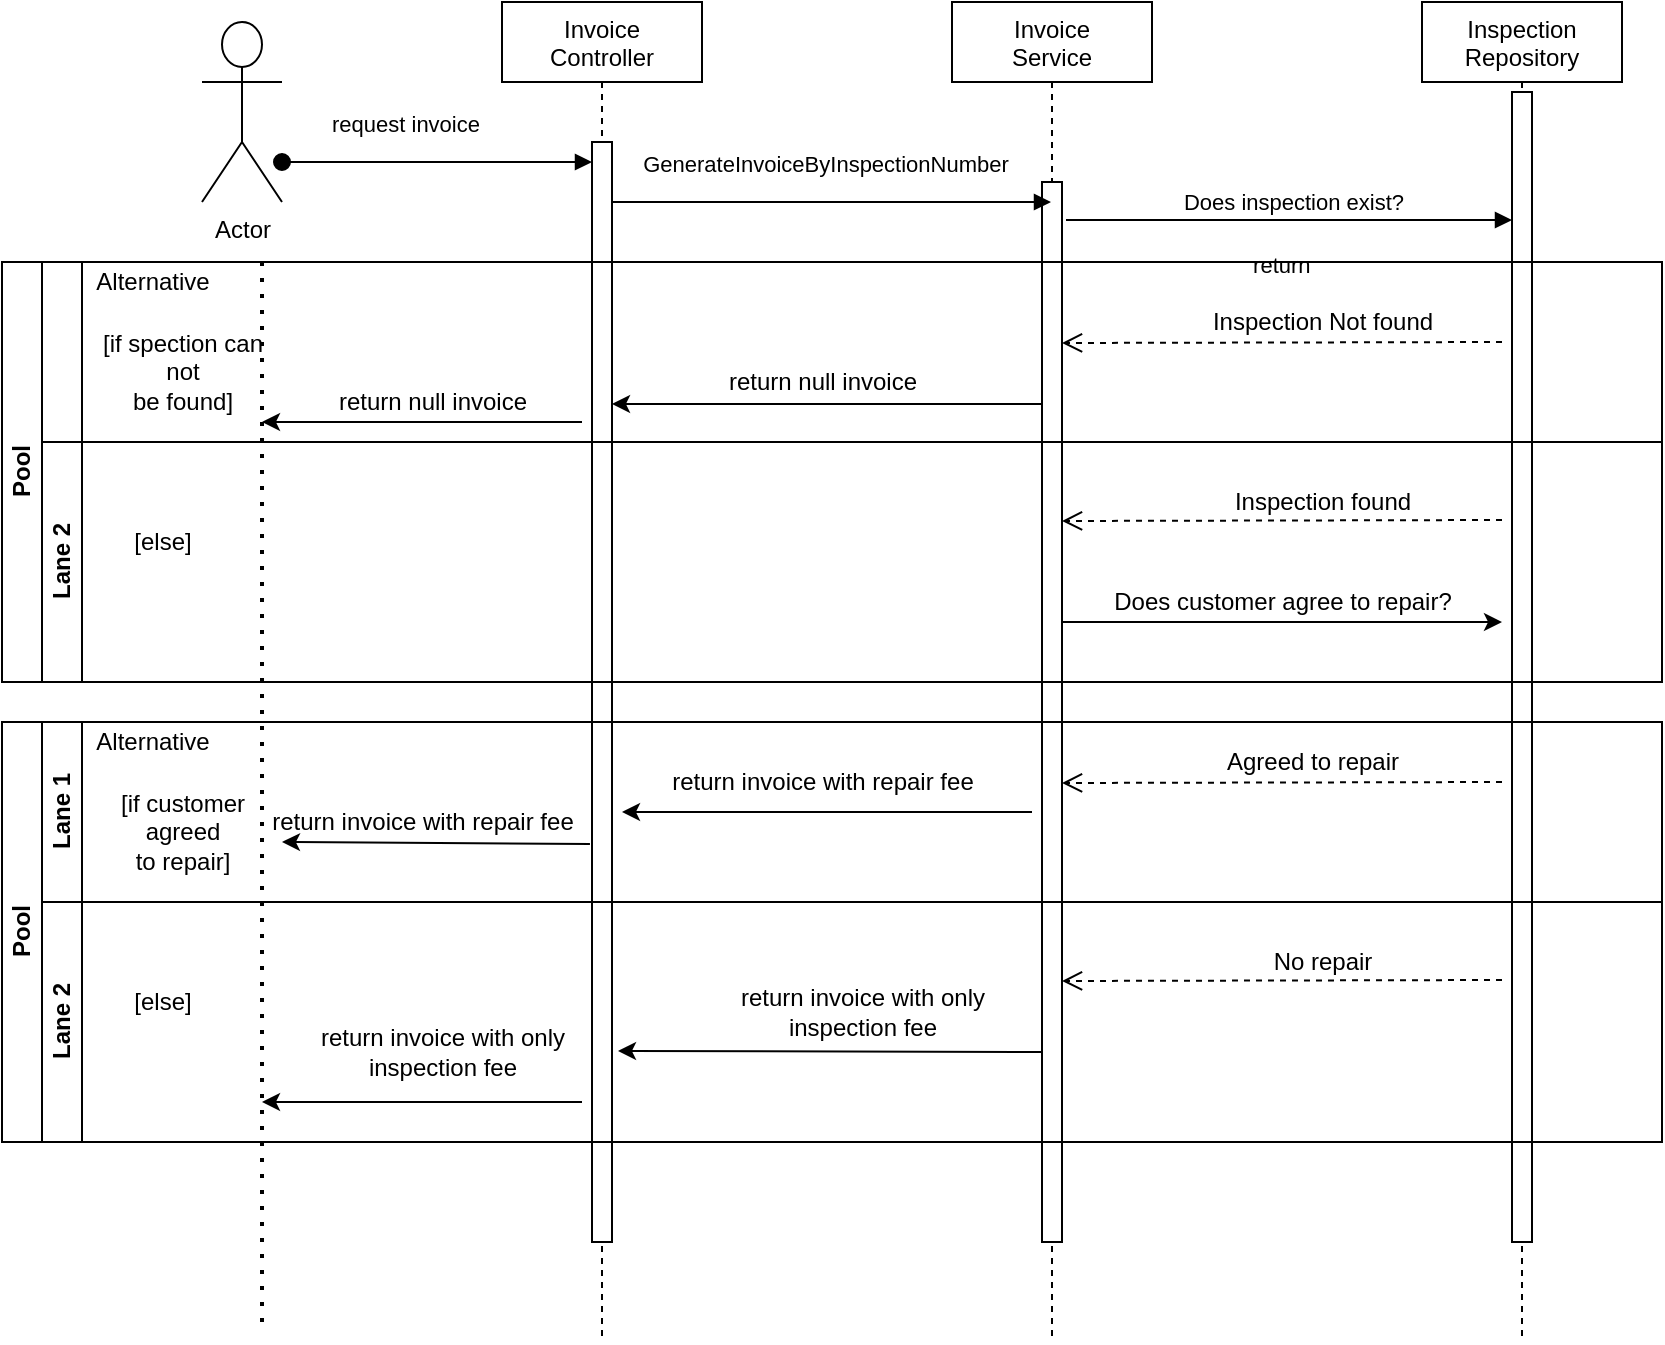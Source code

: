 <mxfile version="14.1.8" type="github">
  <diagram id="kgpKYQtTHZ0yAKxKKP6v" name="Page-1">
    <mxGraphModel dx="1666" dy="790" grid="1" gridSize="10" guides="1" tooltips="1" connect="1" arrows="1" fold="1" page="1" pageScale="1" pageWidth="850" pageHeight="1100" math="0" shadow="0">
      <root>
        <mxCell id="0" />
        <mxCell id="1" parent="0" />
        <mxCell id="Sf71VCMKLxLtWwoqKcej-23" value="Invoice &#xa;Controller" style="shape=umlLifeline;perimeter=lifelinePerimeter;container=1;collapsible=0;recursiveResize=0;rounded=0;shadow=0;strokeWidth=1;" vertex="1" parent="1">
          <mxGeometry x="260" y="100" width="100" height="670" as="geometry" />
        </mxCell>
        <mxCell id="Sf71VCMKLxLtWwoqKcej-24" value="" style="points=[];perimeter=orthogonalPerimeter;rounded=0;shadow=0;strokeWidth=1;" vertex="1" parent="Sf71VCMKLxLtWwoqKcej-23">
          <mxGeometry x="45" y="70" width="10" height="550" as="geometry" />
        </mxCell>
        <mxCell id="Sf71VCMKLxLtWwoqKcej-26" value="Invoice &#xa;Service" style="shape=umlLifeline;perimeter=lifelinePerimeter;container=1;collapsible=0;recursiveResize=0;rounded=0;shadow=0;strokeWidth=1;" vertex="1" parent="1">
          <mxGeometry x="485" y="100" width="100" height="670" as="geometry" />
        </mxCell>
        <mxCell id="Sf71VCMKLxLtWwoqKcej-27" value="" style="points=[];perimeter=orthogonalPerimeter;rounded=0;shadow=0;strokeWidth=1;" vertex="1" parent="Sf71VCMKLxLtWwoqKcej-26">
          <mxGeometry x="45" y="90" width="10" height="530" as="geometry" />
        </mxCell>
        <mxCell id="Sf71VCMKLxLtWwoqKcej-28" value="GenerateInvoiceByInspectionNumber" style="verticalAlign=bottom;endArrow=block;shadow=0;strokeWidth=1;" edge="1" parent="1" source="Sf71VCMKLxLtWwoqKcej-24" target="Sf71VCMKLxLtWwoqKcej-26">
          <mxGeometry x="-0.023" y="10" relative="1" as="geometry">
            <mxPoint x="335" y="180" as="sourcePoint" />
            <mxPoint as="offset" />
            <Array as="points">
              <mxPoint x="470" y="200" />
            </Array>
          </mxGeometry>
        </mxCell>
        <mxCell id="Sf71VCMKLxLtWwoqKcej-29" value="Inspection&#xa;Repository" style="shape=umlLifeline;perimeter=lifelinePerimeter;container=1;collapsible=0;recursiveResize=0;rounded=0;shadow=0;strokeWidth=1;" vertex="1" parent="1">
          <mxGeometry x="720" y="100" width="100" height="670" as="geometry" />
        </mxCell>
        <mxCell id="Sf71VCMKLxLtWwoqKcej-30" value="" style="points=[];perimeter=orthogonalPerimeter;rounded=0;shadow=0;strokeWidth=1;" vertex="1" parent="Sf71VCMKLxLtWwoqKcej-29">
          <mxGeometry x="45" y="45" width="10" height="575" as="geometry" />
        </mxCell>
        <mxCell id="Sf71VCMKLxLtWwoqKcej-31" value="Actor" style="shape=umlActor;verticalLabelPosition=bottom;verticalAlign=top;html=1;outlineConnect=0;" vertex="1" parent="1">
          <mxGeometry x="110" y="110" width="40" height="90" as="geometry" />
        </mxCell>
        <mxCell id="Sf71VCMKLxLtWwoqKcej-33" value="Does inspection exist?" style="verticalAlign=bottom;endArrow=block;entryX=0;entryY=0;shadow=0;strokeWidth=1;" edge="1" parent="1">
          <mxGeometry x="0.023" relative="1" as="geometry">
            <mxPoint x="542" y="209" as="sourcePoint" />
            <mxPoint x="765.0" y="209.0" as="targetPoint" />
            <mxPoint as="offset" />
          </mxGeometry>
        </mxCell>
        <mxCell id="Sf71VCMKLxLtWwoqKcej-34" value="return" style="verticalAlign=bottom;endArrow=open;dashed=1;endSize=8;shadow=0;strokeWidth=1;" edge="1" parent="1">
          <mxGeometry x="-0.001" y="-30" relative="1" as="geometry">
            <mxPoint x="540.0" y="270.5" as="targetPoint" />
            <mxPoint x="760.0" y="270" as="sourcePoint" />
            <mxPoint as="offset" />
          </mxGeometry>
        </mxCell>
        <mxCell id="Sf71VCMKLxLtWwoqKcej-35" value="Pool" style="swimlane;html=1;childLayout=stackLayout;resizeParent=1;resizeParentMax=0;horizontal=0;startSize=20;horizontalStack=0;" vertex="1" parent="1">
          <mxGeometry x="10" y="230" width="830" height="210" as="geometry" />
        </mxCell>
        <mxCell id="Sf71VCMKLxLtWwoqKcej-36" value="" style="swimlane;html=1;startSize=20;horizontal=0;" vertex="1" parent="Sf71VCMKLxLtWwoqKcej-35">
          <mxGeometry x="20" width="810" height="90" as="geometry" />
        </mxCell>
        <mxCell id="Sf71VCMKLxLtWwoqKcej-48" value="Alternative" style="text;html=1;align=center;verticalAlign=middle;resizable=0;points=[];autosize=1;" vertex="1" parent="Sf71VCMKLxLtWwoqKcej-36">
          <mxGeometry x="20" width="70" height="20" as="geometry" />
        </mxCell>
        <mxCell id="Sf71VCMKLxLtWwoqKcej-63" value="[if spection can &lt;br&gt;not &lt;br&gt;be found]" style="text;html=1;align=center;verticalAlign=middle;resizable=0;points=[];autosize=1;" vertex="1" parent="Sf71VCMKLxLtWwoqKcej-36">
          <mxGeometry x="20" y="30" width="100" height="50" as="geometry" />
        </mxCell>
        <mxCell id="Sf71VCMKLxLtWwoqKcej-69" value="" style="endArrow=classic;html=1;" edge="1" parent="Sf71VCMKLxLtWwoqKcej-36">
          <mxGeometry width="50" height="50" relative="1" as="geometry">
            <mxPoint x="270" y="80" as="sourcePoint" />
            <mxPoint x="110" y="80" as="targetPoint" />
          </mxGeometry>
        </mxCell>
        <mxCell id="Sf71VCMKLxLtWwoqKcej-71" value="return null invoice" style="text;html=1;align=center;verticalAlign=middle;resizable=0;points=[];autosize=1;" vertex="1" parent="Sf71VCMKLxLtWwoqKcej-36">
          <mxGeometry x="140" y="60" width="110" height="20" as="geometry" />
        </mxCell>
        <mxCell id="Sf71VCMKLxLtWwoqKcej-47" value="Inspection Not found" style="text;html=1;align=center;verticalAlign=middle;resizable=0;points=[];autosize=1;" vertex="1" parent="Sf71VCMKLxLtWwoqKcej-36">
          <mxGeometry x="575" y="20" width="130" height="20" as="geometry" />
        </mxCell>
        <mxCell id="Sf71VCMKLxLtWwoqKcej-38" value="Lane 2" style="swimlane;html=1;startSize=20;horizontal=0;" vertex="1" parent="Sf71VCMKLxLtWwoqKcej-35">
          <mxGeometry x="20" y="90" width="810" height="120" as="geometry" />
        </mxCell>
        <mxCell id="Sf71VCMKLxLtWwoqKcej-39" value="" style="verticalAlign=bottom;endArrow=open;dashed=1;endSize=8;shadow=0;strokeWidth=1;" edge="1" parent="Sf71VCMKLxLtWwoqKcej-38">
          <mxGeometry x="-0.001" y="-30" relative="1" as="geometry">
            <mxPoint x="510" y="39.5" as="targetPoint" />
            <mxPoint x="730" y="39" as="sourcePoint" />
            <mxPoint as="offset" />
          </mxGeometry>
        </mxCell>
        <mxCell id="Sf71VCMKLxLtWwoqKcej-72" value="Inspection found" style="text;html=1;align=center;verticalAlign=middle;resizable=0;points=[];autosize=1;" vertex="1" parent="Sf71VCMKLxLtWwoqKcej-38">
          <mxGeometry x="590" y="20" width="100" height="20" as="geometry" />
        </mxCell>
        <mxCell id="Sf71VCMKLxLtWwoqKcej-75" value="" style="endArrow=classic;html=1;" edge="1" parent="Sf71VCMKLxLtWwoqKcej-38">
          <mxGeometry width="50" height="50" relative="1" as="geometry">
            <mxPoint x="510" y="90" as="sourcePoint" />
            <mxPoint x="730" y="90" as="targetPoint" />
          </mxGeometry>
        </mxCell>
        <mxCell id="Sf71VCMKLxLtWwoqKcej-66" value="[else]" style="text;html=1;align=center;verticalAlign=middle;resizable=0;points=[];autosize=1;" vertex="1" parent="Sf71VCMKLxLtWwoqKcej-38">
          <mxGeometry x="40" y="40" width="40" height="20" as="geometry" />
        </mxCell>
        <mxCell id="Sf71VCMKLxLtWwoqKcej-59" value="" style="endArrow=none;dashed=1;html=1;dashPattern=1 3;strokeWidth=2;" edge="1" parent="Sf71VCMKLxLtWwoqKcej-38">
          <mxGeometry width="50" height="50" relative="1" as="geometry">
            <mxPoint x="110" y="440" as="sourcePoint" />
            <mxPoint x="110" y="-90" as="targetPoint" />
            <Array as="points" />
          </mxGeometry>
        </mxCell>
        <mxCell id="Sf71VCMKLxLtWwoqKcej-43" value="return null invoice" style="text;html=1;align=center;verticalAlign=middle;resizable=0;points=[];autosize=1;" vertex="1" parent="1">
          <mxGeometry x="365" y="280" width="110" height="20" as="geometry" />
        </mxCell>
        <mxCell id="Sf71VCMKLxLtWwoqKcej-44" value="" style="endArrow=classic;html=1;" edge="1" parent="1" target="Sf71VCMKLxLtWwoqKcej-24">
          <mxGeometry width="50" height="50" relative="1" as="geometry">
            <mxPoint x="530" y="301" as="sourcePoint" />
            <mxPoint x="320" y="300" as="targetPoint" />
          </mxGeometry>
        </mxCell>
        <mxCell id="Sf71VCMKLxLtWwoqKcej-70" value="&lt;span style=&quot;color: rgba(0 , 0 , 0 , 0) ; font-family: monospace ; font-size: 0px&quot;&gt;%3CmxGraphModel%3E%3Croot%3E%3CmxCell%20id%3D%220%22%2F%3E%3CmxCell%20id%3D%221%22%20parent%3D%220%22%2F%3E%3CmxCell%20id%3D%222%22%20value%3D%22return%20null%20invoice%22%20style%3D%22text%3Bhtml%3D1%3Balign%3Dcenter%3BverticalAlign%3Dmiddle%3Bresizable%3D0%3Bpoints%3D%5B%5D%3Bautosize%3D1%3B%22%20vertex%3D%221%22%20parent%3D%221%22%3E%3CmxGeometry%20x%3D%22315%22%20y%3D%22270%22%20width%3D%22110%22%20height%3D%2220%22%20as%3D%22geometry%22%2F%3E%3C%2FmxCell%3E%3C%2Froot%3E%3C%2FmxGraphModel%3E&lt;/span&gt;" style="text;html=1;align=center;verticalAlign=middle;resizable=0;points=[];autosize=1;" vertex="1" parent="1">
          <mxGeometry x="220" y="290" width="20" height="20" as="geometry" />
        </mxCell>
        <mxCell id="Sf71VCMKLxLtWwoqKcej-77" value="Does customer agree to repair?" style="text;html=1;align=center;verticalAlign=middle;resizable=0;points=[];autosize=1;" vertex="1" parent="1">
          <mxGeometry x="560" y="390" width="180" height="20" as="geometry" />
        </mxCell>
        <mxCell id="Sf71VCMKLxLtWwoqKcej-79" value="Pool" style="swimlane;html=1;childLayout=stackLayout;resizeParent=1;resizeParentMax=0;horizontal=0;startSize=20;horizontalStack=0;" vertex="1" parent="1">
          <mxGeometry x="10" y="460" width="830" height="210" as="geometry" />
        </mxCell>
        <mxCell id="Sf71VCMKLxLtWwoqKcej-80" value="Lane 1" style="swimlane;html=1;startSize=20;horizontal=0;" vertex="1" parent="Sf71VCMKLxLtWwoqKcej-79">
          <mxGeometry x="20" width="810" height="90" as="geometry" />
        </mxCell>
        <mxCell id="Sf71VCMKLxLtWwoqKcej-81" value="Alternative" style="text;html=1;align=center;verticalAlign=middle;resizable=0;points=[];autosize=1;" vertex="1" parent="Sf71VCMKLxLtWwoqKcej-80">
          <mxGeometry x="20" width="70" height="20" as="geometry" />
        </mxCell>
        <mxCell id="Sf71VCMKLxLtWwoqKcej-83" value="[if customer &lt;br&gt;agreed &lt;br&gt;to repair]" style="text;html=1;align=center;verticalAlign=middle;resizable=0;points=[];autosize=1;" vertex="1" parent="Sf71VCMKLxLtWwoqKcej-80">
          <mxGeometry x="30" y="30" width="80" height="50" as="geometry" />
        </mxCell>
        <mxCell id="Sf71VCMKLxLtWwoqKcej-84" value="" style="endArrow=classic;html=1;exitX=0.994;exitY=1.05;exitDx=0;exitDy=0;exitPerimeter=0;" edge="1" parent="Sf71VCMKLxLtWwoqKcej-80" source="Sf71VCMKLxLtWwoqKcej-94">
          <mxGeometry width="50" height="50" relative="1" as="geometry">
            <mxPoint x="290" y="60" as="sourcePoint" />
            <mxPoint x="120" y="60" as="targetPoint" />
          </mxGeometry>
        </mxCell>
        <mxCell id="Sf71VCMKLxLtWwoqKcej-86" value="Agreed to repair" style="text;html=1;align=center;verticalAlign=middle;resizable=0;points=[];autosize=1;" vertex="1" parent="Sf71VCMKLxLtWwoqKcej-80">
          <mxGeometry x="585" y="10" width="100" height="20" as="geometry" />
        </mxCell>
        <mxCell id="Sf71VCMKLxLtWwoqKcej-74" value="" style="endArrow=classic;html=1;" edge="1" parent="Sf71VCMKLxLtWwoqKcej-80">
          <mxGeometry width="50" height="50" relative="1" as="geometry">
            <mxPoint x="495" y="45" as="sourcePoint" />
            <mxPoint x="290" y="45" as="targetPoint" />
            <Array as="points">
              <mxPoint x="400" y="45" />
            </Array>
          </mxGeometry>
        </mxCell>
        <mxCell id="Sf71VCMKLxLtWwoqKcej-78" value="" style="verticalAlign=bottom;endArrow=open;dashed=1;endSize=8;shadow=0;strokeWidth=1;" edge="1" parent="Sf71VCMKLxLtWwoqKcej-80">
          <mxGeometry x="-0.001" y="-30" relative="1" as="geometry">
            <mxPoint x="510" y="30.5" as="targetPoint" />
            <mxPoint x="730" y="30" as="sourcePoint" />
            <mxPoint as="offset" />
          </mxGeometry>
        </mxCell>
        <mxCell id="Sf71VCMKLxLtWwoqKcej-87" value="Lane 2" style="swimlane;html=1;startSize=20;horizontal=0;" vertex="1" parent="Sf71VCMKLxLtWwoqKcej-79">
          <mxGeometry x="20" y="90" width="810" height="120" as="geometry" />
        </mxCell>
        <mxCell id="Sf71VCMKLxLtWwoqKcej-88" value="" style="verticalAlign=bottom;endArrow=open;dashed=1;endSize=8;shadow=0;strokeWidth=1;" edge="1" parent="Sf71VCMKLxLtWwoqKcej-87">
          <mxGeometry x="-0.001" y="-30" relative="1" as="geometry">
            <mxPoint x="510" y="39.5" as="targetPoint" />
            <mxPoint x="730" y="39" as="sourcePoint" />
            <mxPoint as="offset" />
          </mxGeometry>
        </mxCell>
        <mxCell id="Sf71VCMKLxLtWwoqKcej-89" value="No repair" style="text;html=1;align=center;verticalAlign=middle;resizable=0;points=[];autosize=1;" vertex="1" parent="Sf71VCMKLxLtWwoqKcej-87">
          <mxGeometry x="610" y="20" width="60" height="20" as="geometry" />
        </mxCell>
        <mxCell id="Sf71VCMKLxLtWwoqKcej-95" value="" style="endArrow=classic;html=1;" edge="1" parent="Sf71VCMKLxLtWwoqKcej-87">
          <mxGeometry width="50" height="50" relative="1" as="geometry">
            <mxPoint x="500" y="75" as="sourcePoint" />
            <mxPoint x="288" y="74.5" as="targetPoint" />
          </mxGeometry>
        </mxCell>
        <mxCell id="Sf71VCMKLxLtWwoqKcej-98" value="return invoice with only&lt;br&gt;inspection fee" style="text;html=1;align=center;verticalAlign=middle;resizable=0;points=[];autosize=1;" vertex="1" parent="Sf71VCMKLxLtWwoqKcej-87">
          <mxGeometry x="130" y="60" width="140" height="30" as="geometry" />
        </mxCell>
        <mxCell id="Sf71VCMKLxLtWwoqKcej-97" value="" style="endArrow=classic;html=1;" edge="1" parent="Sf71VCMKLxLtWwoqKcej-87">
          <mxGeometry width="50" height="50" relative="1" as="geometry">
            <mxPoint x="270" y="100" as="sourcePoint" />
            <mxPoint x="110" y="100" as="targetPoint" />
          </mxGeometry>
        </mxCell>
        <mxCell id="Sf71VCMKLxLtWwoqKcej-96" value="return invoice with only &lt;br&gt;inspection fee" style="text;html=1;align=center;verticalAlign=middle;resizable=0;points=[];autosize=1;" vertex="1" parent="Sf71VCMKLxLtWwoqKcej-87">
          <mxGeometry x="340" y="40" width="140" height="30" as="geometry" />
        </mxCell>
        <mxCell id="Sf71VCMKLxLtWwoqKcej-103" value="[else]" style="text;html=1;align=center;verticalAlign=middle;resizable=0;points=[];autosize=1;" vertex="1" parent="Sf71VCMKLxLtWwoqKcej-87">
          <mxGeometry x="40" y="40" width="40" height="20" as="geometry" />
        </mxCell>
        <mxCell id="Sf71VCMKLxLtWwoqKcej-93" value="return invoice with repair fee" style="text;html=1;align=center;verticalAlign=middle;resizable=0;points=[];autosize=1;" vertex="1" parent="1">
          <mxGeometry x="335" y="480" width="170" height="20" as="geometry" />
        </mxCell>
        <mxCell id="Sf71VCMKLxLtWwoqKcej-94" value="return invoice with repair fee" style="text;html=1;align=center;verticalAlign=middle;resizable=0;points=[];autosize=1;" vertex="1" parent="1">
          <mxGeometry x="135" y="500" width="170" height="20" as="geometry" />
        </mxCell>
        <mxCell id="Sf71VCMKLxLtWwoqKcej-25" value="request invoice" style="verticalAlign=bottom;startArrow=oval;endArrow=block;startSize=8;shadow=0;strokeWidth=1;" edge="1" parent="1" target="Sf71VCMKLxLtWwoqKcej-24">
          <mxGeometry x="-0.2" y="10" relative="1" as="geometry">
            <mxPoint x="150" y="180" as="sourcePoint" />
            <mxPoint as="offset" />
            <Array as="points">
              <mxPoint x="270" y="180" />
            </Array>
          </mxGeometry>
        </mxCell>
      </root>
    </mxGraphModel>
  </diagram>
</mxfile>
